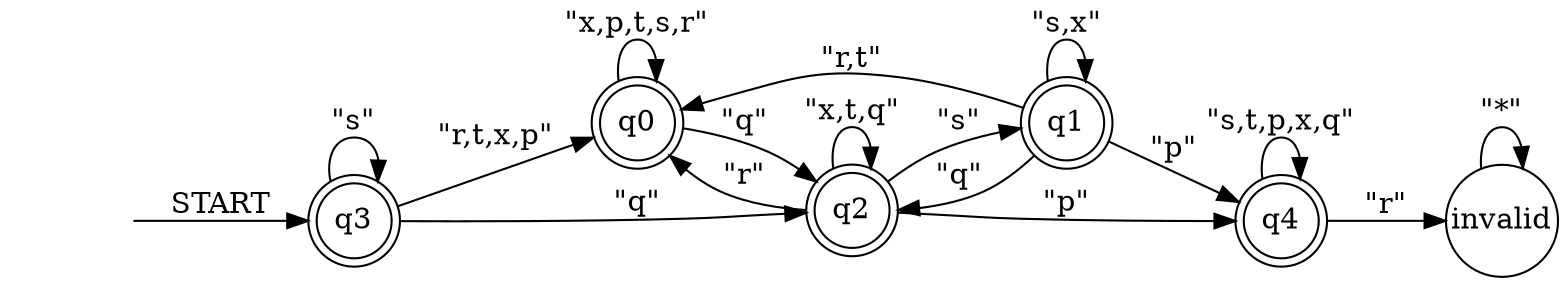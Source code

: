 # ----------------------------------- 
#Title:   G(!q || (!p U (r || (!p && s &&  X(!p U t)))) || G!r)
#From:  patterns.projects.cs.ksu.edu/documentation/patterns/ltl.shtml 
# alphabet : [t, p, r, q, s, x]
# ----------------------------------- 
 
 
digraph G {
  rankdir=LR;
  q0 [shape=doublecircle, margin=0];
  q1 [shape=doublecircle, margin=0];
  q2 [shape=doublecircle, margin=0];
  q3 [shape=doublecircle, margin=0];
  q4 [shape=doublecircle, margin=0];
  start0 [shape=none, style=invis];
  start0 -> q3 [label="START"];
  q3 -> q0  [label="\"r,t,x,p\""];
  q0 -> q0  [label="\"x,p,t,s,r\""];
  q4 -> q4  [label="\"s,t,p,x,q\""];
  q1 -> q1  [label="\"s,x\""];
  q1 -> q0  [label="\"r,t\""];
  q2 -> q1  [label="\"s\""];
  q1 -> q2  [label="\"q\""];
  q2 -> q2  [label="\"x,t,q\""];
  q0 -> q2  [label="\"q\""];
  q1 -> q4  [label="\"p\""];
  q3 -> q3  [label="\"s\""];
  q3 -> q2  [label="\"q\""];
  q2 -> q0  [label="\"r\""];
  q2 -> q4  [label="\"p\""];
  invalid -> invalid  [label="\"*\""];
  q4 -> invalid  [label="\"r\""];
  invalid [shape=circle, margin=0];
}

